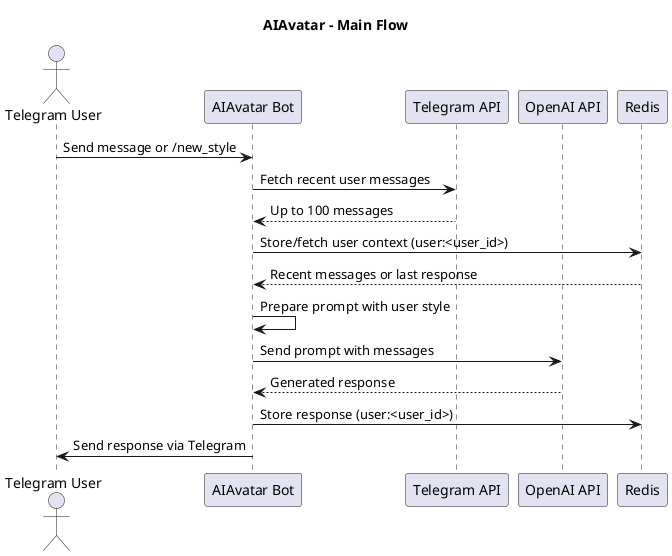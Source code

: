 @startuml
title AIAvatar - Main Flow

actor "Telegram User" as User
participant "AIAvatar Bot" as Bot
participant "Telegram API" as TelegramAPI
participant "OpenAI API" as OpenAIAPI
participant "Redis" as Redis

User -> Bot: Send message or /new_style
Bot -> TelegramAPI: Fetch recent user messages
TelegramAPI --> Bot: Up to 100 messages
Bot -> Redis: Store/fetch user context (user:<user_id>)
Redis --> Bot: Recent messages or last response
Bot -> Bot: Prepare prompt with user style
Bot -> OpenAIAPI: Send prompt with messages
OpenAIAPI --> Bot: Generated response
Bot -> Redis: Store response (user:<user_id>)
Bot -> User: Send response via Telegram

@enduml